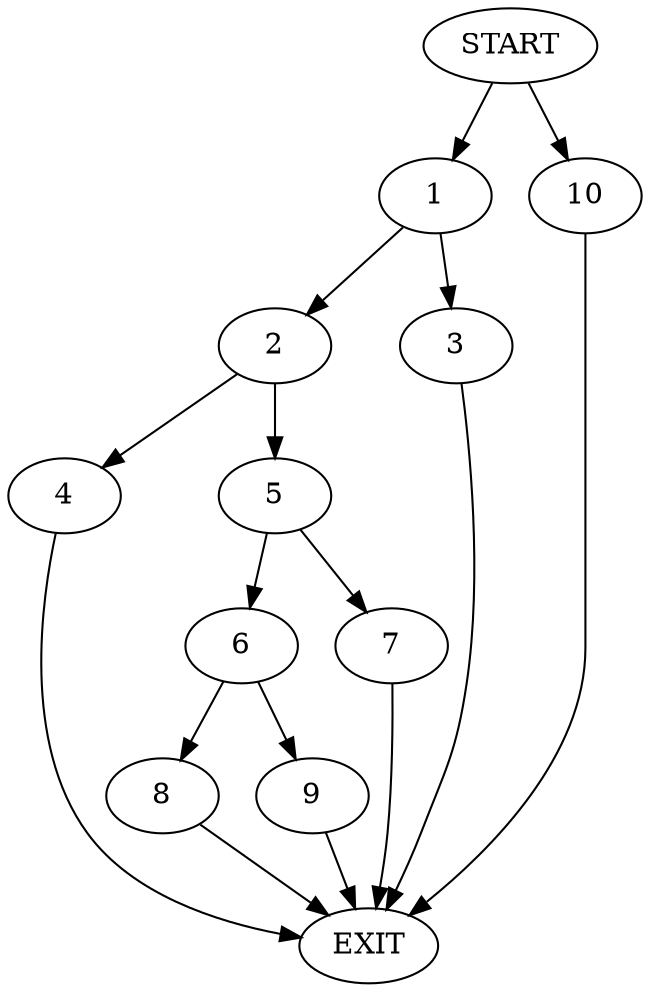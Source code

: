digraph {
0 [label="START"]
11 [label="EXIT"]
0 -> 1
1 -> 2
1 -> 3
2 -> 4
2 -> 5
3 -> 11
4 -> 11
5 -> 6
5 -> 7
6 -> 8
6 -> 9
7 -> 11
9 -> 11
8 -> 11
0 -> 10
10 -> 11
}
